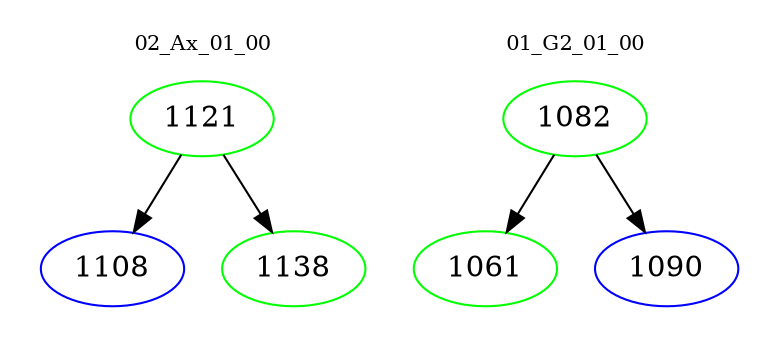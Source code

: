 digraph{
subgraph cluster_0 {
color = white
label = "02_Ax_01_00";
fontsize=10;
T0_1121 [label="1121", color="green"]
T0_1121 -> T0_1108 [color="black"]
T0_1108 [label="1108", color="blue"]
T0_1121 -> T0_1138 [color="black"]
T0_1138 [label="1138", color="green"]
}
subgraph cluster_1 {
color = white
label = "01_G2_01_00";
fontsize=10;
T1_1082 [label="1082", color="green"]
T1_1082 -> T1_1061 [color="black"]
T1_1061 [label="1061", color="green"]
T1_1082 -> T1_1090 [color="black"]
T1_1090 [label="1090", color="blue"]
}
}
